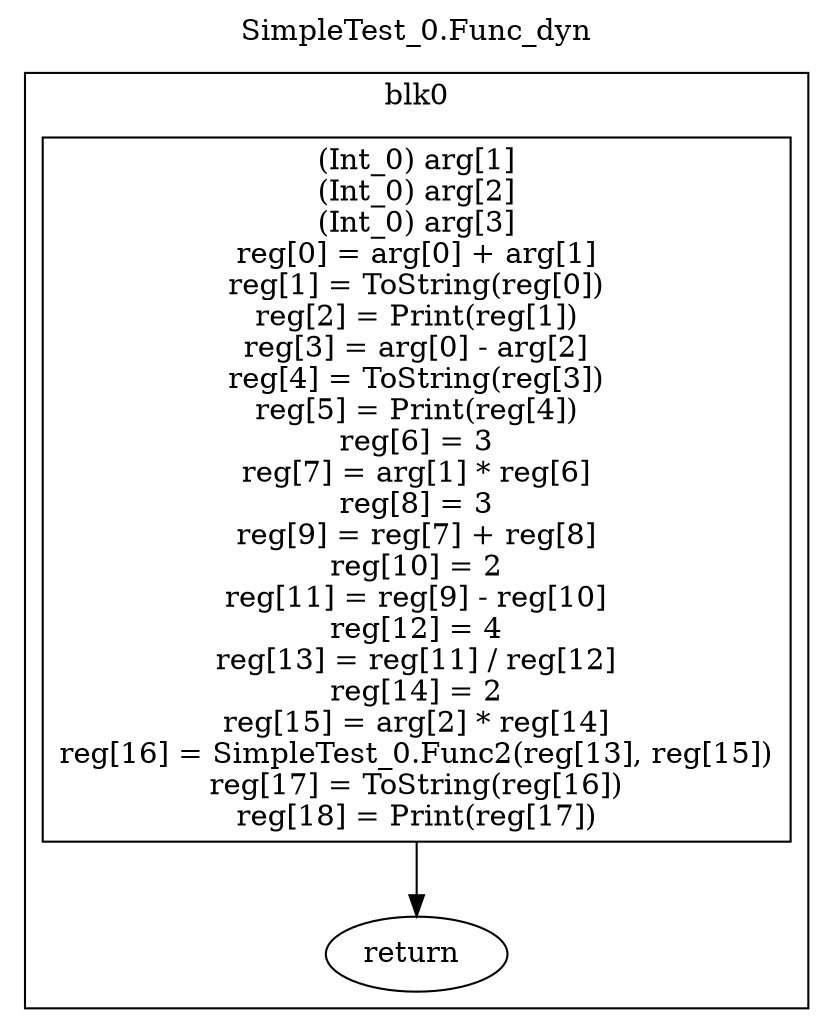 digraph {
  rankdir=TB;
  b0_l0 -> b0_ret
  b0_l0 [label="(Int_0) arg[1]\n(Int_0) arg[2]\n(Int_0) arg[3]\nreg[0] = arg[0] + arg[1]\nreg[1] = ToString(reg[0])\nreg[2] = Print(reg[1])\nreg[3] = arg[0] - arg[2]\nreg[4] = ToString(reg[3])\nreg[5] = Print(reg[4])\nreg[6] = 3\nreg[7] = arg[1] * reg[6]\nreg[8] = 3\nreg[9] = reg[7] + reg[8]\nreg[10] = 2\nreg[11] = reg[9] - reg[10]\nreg[12] = 4\nreg[13] = reg[11] / reg[12]\nreg[14] = 2\nreg[15] = arg[2] * reg[14]\nreg[16] = SimpleTest_0.Func2(reg[13], reg[15])\nreg[17] = ToString(reg[16])\nreg[18] = Print(reg[17])\n", shape=box]
  b0_ret [label="return "]
  subgraph cluster_b0 {
    label = "blk0";
    b0_l0;
    b0_ret;
  }
  labelloc="t"
  label="SimpleTest_0.Func_dyn"
}